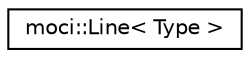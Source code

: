 digraph "Graphical Class Hierarchy"
{
 // INTERACTIVE_SVG=YES
  edge [fontname="Helvetica",fontsize="10",labelfontname="Helvetica",labelfontsize="10"];
  node [fontname="Helvetica",fontsize="10",shape=record];
  rankdir="LR";
  Node0 [label="moci::Line\< Type \>",height=0.2,width=0.4,color="black", fillcolor="white", style="filled",URL="$classmoci_1_1Line.html"];
}
